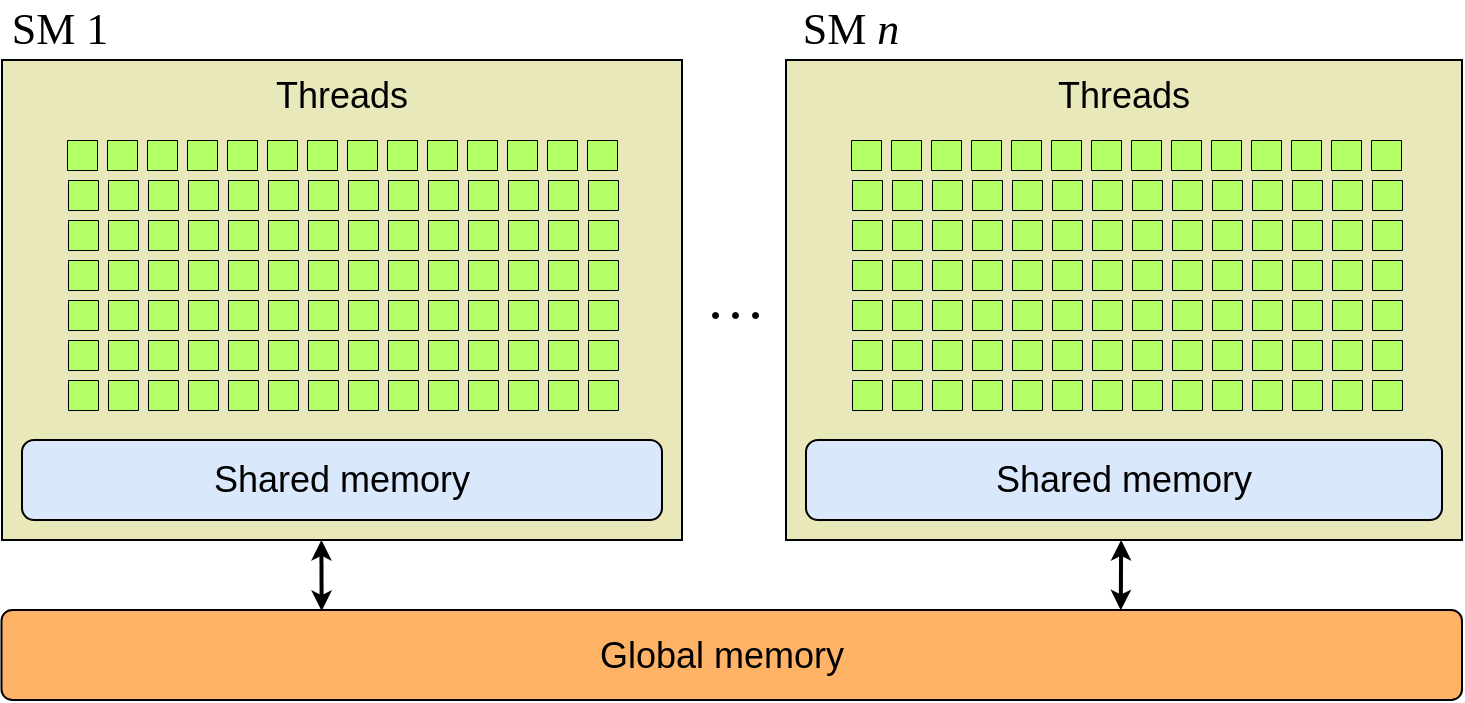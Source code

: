 <mxfile version="24.2.5" type="device">
  <diagram name="Page-1" id="KmcAQne4rlM7hEc-zvhN">
    <mxGraphModel dx="928" dy="652" grid="1" gridSize="10" guides="1" tooltips="1" connect="1" arrows="1" fold="1" page="1" pageScale="1" pageWidth="850" pageHeight="1100" math="1" shadow="0">
      <root>
        <mxCell id="0" />
        <mxCell id="1" parent="0" />
        <mxCell id="TOQNIpB52cpntj8m0OE4-463" value="" style="group;strokeWidth=0.5;" parent="1" vertex="1" connectable="0">
          <mxGeometry x="395" y="326" width="23" height="3" as="geometry" />
        </mxCell>
        <mxCell id="TOQNIpB52cpntj8m0OE4-460" value="" style="ellipse;whiteSpace=wrap;html=1;aspect=fixed;fillColor=#000000;strokeWidth=0.5;" parent="TOQNIpB52cpntj8m0OE4-463" vertex="1">
          <mxGeometry width="3" height="3" as="geometry" />
        </mxCell>
        <mxCell id="TOQNIpB52cpntj8m0OE4-461" value="" style="ellipse;whiteSpace=wrap;html=1;aspect=fixed;fillColor=#000000;strokeWidth=0.5;" parent="TOQNIpB52cpntj8m0OE4-463" vertex="1">
          <mxGeometry x="10" width="3" height="3" as="geometry" />
        </mxCell>
        <mxCell id="TOQNIpB52cpntj8m0OE4-462" value="" style="ellipse;whiteSpace=wrap;html=1;aspect=fixed;fillColor=#000000;strokeWidth=0.5;" parent="TOQNIpB52cpntj8m0OE4-463" vertex="1">
          <mxGeometry x="20" width="3" height="3" as="geometry" />
        </mxCell>
        <mxCell id="TOQNIpB52cpntj8m0OE4-470" value="" style="endArrow=classic;startArrow=classic;html=1;rounded=0;exitX=0.5;exitY=1;exitDx=0;exitDy=0;strokeWidth=2;endSize=4;startSize=4;jumpSize=5;entryX=0.235;entryY=0.01;entryDx=0;entryDy=0;entryPerimeter=0;" parent="1" edge="1">
          <mxGeometry width="50" height="50" relative="1" as="geometry">
            <mxPoint x="199.7" y="440" as="sourcePoint" />
            <mxPoint x="199.809" y="475.45" as="targetPoint" />
          </mxGeometry>
        </mxCell>
        <mxCell id="TOQNIpB52cpntj8m0OE4-471" value="" style="endArrow=classic;startArrow=classic;html=1;rounded=0;strokeWidth=2;endSize=4;startSize=4;jumpSize=5;entryX=0.756;entryY=0.003;entryDx=0;entryDy=0;entryPerimeter=0;" parent="1" edge="1">
          <mxGeometry width="50" height="50" relative="1" as="geometry">
            <mxPoint x="599.57" y="440" as="sourcePoint" />
            <mxPoint x="599.389" y="475.135" as="targetPoint" />
          </mxGeometry>
        </mxCell>
        <mxCell id="TOQNIpB52cpntj8m0OE4-482" value="" style="group" parent="1" vertex="1" connectable="0">
          <mxGeometry x="39.75" y="475" width="730.25" height="45" as="geometry" />
        </mxCell>
        <mxCell id="TOQNIpB52cpntj8m0OE4-468" value="" style="rounded=1;whiteSpace=wrap;html=1;arcSize=12;imageAspect=0;fillColor=#FFB366;" parent="TOQNIpB52cpntj8m0OE4-482" vertex="1">
          <mxGeometry width="730.25" height="45" as="geometry" />
        </mxCell>
        <mxCell id="TOQNIpB52cpntj8m0OE4-469" value="&lt;font style=&quot;font-size: 18px;&quot;&gt;Global memory&lt;/font&gt;" style="text;html=1;strokeColor=none;fillColor=none;align=center;verticalAlign=middle;whiteSpace=wrap;rounded=0;movable=1;resizable=1;rotatable=1;deletable=1;editable=1;locked=0;connectable=1;" parent="TOQNIpB52cpntj8m0OE4-482" vertex="1">
          <mxGeometry x="195.25" y="7.5" width="329.5" height="30" as="geometry" />
        </mxCell>
        <mxCell id="TOQNIpB52cpntj8m0OE4-304" value="" style="rounded=0;whiteSpace=wrap;html=1;arcSize=4;imageAspect=0;fillColor=#E8E8BA;" parent="1" vertex="1">
          <mxGeometry x="40" y="200" width="340" height="240" as="geometry" />
        </mxCell>
        <mxCell id="TOQNIpB52cpntj8m0OE4-2" value="&lt;font style=&quot;font-size: 18px;&quot;&gt;Threads&lt;/font&gt;" style="text;html=1;strokeColor=none;fillColor=none;align=center;verticalAlign=middle;whiteSpace=wrap;rounded=0;" parent="1" vertex="1">
          <mxGeometry x="65" y="203" width="290" height="30" as="geometry" />
        </mxCell>
        <mxCell id="TOQNIpB52cpntj8m0OE4-301" value="" style="rounded=1;whiteSpace=wrap;html=1;fillColor=#dae8fc;strokeColor=#000000;" parent="1" vertex="1">
          <mxGeometry x="50" y="390" width="320" height="40" as="geometry" />
        </mxCell>
        <mxCell id="TOQNIpB52cpntj8m0OE4-305" value="&lt;font style=&quot;font-size: 18px;&quot;&gt;Shared memory&lt;/font&gt;" style="text;html=1;strokeColor=none;fillColor=none;align=center;verticalAlign=middle;whiteSpace=wrap;rounded=0;" parent="1" vertex="1">
          <mxGeometry x="82" y="395" width="256" height="30" as="geometry" />
        </mxCell>
        <mxCell id="TOQNIpB52cpntj8m0OE4-466" value="&lt;font style=&quot;font-size: 22px;&quot;&gt;SM 1&lt;/font&gt;" style="text;html=1;strokeColor=none;fillColor=none;align=center;verticalAlign=middle;whiteSpace=wrap;rounded=0;fontFamily=Times New Roman;" parent="1" vertex="1">
          <mxGeometry x="39" y="170" width="60" height="30" as="geometry" />
        </mxCell>
        <mxCell id="TOQNIpB52cpntj8m0OE4-3" value="" style="verticalLabelPosition=bottom;verticalAlign=top;html=1;shape=mxgraph.basic.rect;fillColor2=none;strokeWidth=0.5;size=20;indent=5;fillColor=#B3FF66;strokeColor=#000000;container=0;" parent="1" vertex="1">
          <mxGeometry x="72.5" y="240" width="15" height="15" as="geometry" />
        </mxCell>
        <mxCell id="TOQNIpB52cpntj8m0OE4-4" value="" style="verticalLabelPosition=bottom;verticalAlign=top;html=1;shape=mxgraph.basic.rect;fillColor2=none;strokeWidth=0.5;size=20;indent=5;fillColor=#B3FF66;strokeColor=#000000;container=0;" parent="1" vertex="1">
          <mxGeometry x="92.5" y="240" width="15" height="15" as="geometry" />
        </mxCell>
        <mxCell id="TOQNIpB52cpntj8m0OE4-5" value="" style="verticalLabelPosition=bottom;verticalAlign=top;html=1;shape=mxgraph.basic.rect;fillColor2=none;strokeWidth=0.5;size=20;indent=5;fillColor=#B3FF66;strokeColor=#000000;container=0;" parent="1" vertex="1">
          <mxGeometry x="112.5" y="240" width="15" height="15" as="geometry" />
        </mxCell>
        <mxCell id="TOQNIpB52cpntj8m0OE4-6" value="" style="verticalLabelPosition=bottom;verticalAlign=top;html=1;shape=mxgraph.basic.rect;fillColor2=none;strokeWidth=0.5;size=20;indent=5;fillColor=#B3FF66;strokeColor=#000000;container=0;" parent="1" vertex="1">
          <mxGeometry x="132.5" y="240" width="15" height="15" as="geometry" />
        </mxCell>
        <mxCell id="TOQNIpB52cpntj8m0OE4-7" value="" style="verticalLabelPosition=bottom;verticalAlign=top;html=1;shape=mxgraph.basic.rect;fillColor2=none;strokeWidth=0.5;size=20;indent=5;fillColor=#B3FF66;strokeColor=#000000;container=0;" parent="1" vertex="1">
          <mxGeometry x="152.5" y="240" width="15" height="15" as="geometry" />
        </mxCell>
        <mxCell id="TOQNIpB52cpntj8m0OE4-8" value="" style="verticalLabelPosition=bottom;verticalAlign=top;html=1;shape=mxgraph.basic.rect;fillColor2=none;strokeWidth=0.5;size=20;indent=5;fillColor=#B3FF66;strokeColor=#000000;container=0;" parent="1" vertex="1">
          <mxGeometry x="172.5" y="240" width="15" height="15" as="geometry" />
        </mxCell>
        <mxCell id="TOQNIpB52cpntj8m0OE4-9" value="" style="verticalLabelPosition=bottom;verticalAlign=top;html=1;shape=mxgraph.basic.rect;fillColor2=none;strokeWidth=0.5;size=20;indent=5;fillColor=#B3FF66;strokeColor=#000000;container=0;" parent="1" vertex="1">
          <mxGeometry x="192.5" y="240" width="15" height="15" as="geometry" />
        </mxCell>
        <mxCell id="TOQNIpB52cpntj8m0OE4-10" value="" style="verticalLabelPosition=bottom;verticalAlign=top;html=1;shape=mxgraph.basic.rect;fillColor2=none;strokeWidth=0.5;size=20;indent=5;fillColor=#B3FF66;strokeColor=#000000;container=0;" parent="1" vertex="1">
          <mxGeometry x="212.5" y="240" width="15" height="15" as="geometry" />
        </mxCell>
        <mxCell id="TOQNIpB52cpntj8m0OE4-11" value="" style="verticalLabelPosition=bottom;verticalAlign=top;html=1;shape=mxgraph.basic.rect;fillColor2=none;strokeWidth=0.5;size=20;indent=5;fillColor=#B3FF66;strokeColor=#000000;container=0;" parent="1" vertex="1">
          <mxGeometry x="232.5" y="240" width="15" height="15" as="geometry" />
        </mxCell>
        <mxCell id="TOQNIpB52cpntj8m0OE4-12" value="" style="verticalLabelPosition=bottom;verticalAlign=top;html=1;shape=mxgraph.basic.rect;fillColor2=none;strokeWidth=0.5;size=20;indent=5;fillColor=#B3FF66;strokeColor=#000000;container=0;" parent="1" vertex="1">
          <mxGeometry x="252.5" y="240" width="15" height="15" as="geometry" />
        </mxCell>
        <mxCell id="TOQNIpB52cpntj8m0OE4-81" value="" style="verticalLabelPosition=bottom;verticalAlign=top;html=1;shape=mxgraph.basic.rect;fillColor2=none;strokeWidth=0.5;size=20;indent=5;fillColor=#B3FF66;strokeColor=#000000;container=0;" parent="1" vertex="1">
          <mxGeometry x="272.5" y="240" width="15" height="15" as="geometry" />
        </mxCell>
        <mxCell id="TOQNIpB52cpntj8m0OE4-82" value="" style="verticalLabelPosition=bottom;verticalAlign=top;html=1;shape=mxgraph.basic.rect;fillColor2=none;strokeWidth=0.5;size=20;indent=5;fillColor=#B3FF66;strokeColor=#000000;container=0;" parent="1" vertex="1">
          <mxGeometry x="292.5" y="240" width="15" height="15" as="geometry" />
        </mxCell>
        <mxCell id="TOQNIpB52cpntj8m0OE4-83" value="" style="verticalLabelPosition=bottom;verticalAlign=top;html=1;shape=mxgraph.basic.rect;fillColor2=none;strokeWidth=0.5;size=20;indent=5;fillColor=#B3FF66;strokeColor=#000000;container=0;" parent="1" vertex="1">
          <mxGeometry x="312.5" y="240" width="15" height="15" as="geometry" />
        </mxCell>
        <mxCell id="TOQNIpB52cpntj8m0OE4-84" value="" style="verticalLabelPosition=bottom;verticalAlign=top;html=1;shape=mxgraph.basic.rect;fillColor2=none;strokeWidth=0.5;size=20;indent=5;fillColor=#B3FF66;strokeColor=#000000;container=0;" parent="1" vertex="1">
          <mxGeometry x="332.5" y="240" width="15" height="15" as="geometry" />
        </mxCell>
        <mxCell id="TOQNIpB52cpntj8m0OE4-155" value="" style="verticalLabelPosition=bottom;verticalAlign=top;html=1;shape=mxgraph.basic.rect;fillColor2=none;strokeWidth=0.5;size=20;indent=5;fillColor=#B3FF66;strokeColor=#000000;container=0;" parent="1" vertex="1">
          <mxGeometry x="73" y="260" width="15" height="15" as="geometry" />
        </mxCell>
        <mxCell id="TOQNIpB52cpntj8m0OE4-156" value="" style="verticalLabelPosition=bottom;verticalAlign=top;html=1;shape=mxgraph.basic.rect;fillColor2=none;strokeWidth=0.5;size=20;indent=5;fillColor=#B3FF66;strokeColor=#000000;container=0;" parent="1" vertex="1">
          <mxGeometry x="93" y="260" width="15" height="15" as="geometry" />
        </mxCell>
        <mxCell id="TOQNIpB52cpntj8m0OE4-157" value="" style="verticalLabelPosition=bottom;verticalAlign=top;html=1;shape=mxgraph.basic.rect;fillColor2=none;strokeWidth=0.5;size=20;indent=5;fillColor=#B3FF66;strokeColor=#000000;container=0;" parent="1" vertex="1">
          <mxGeometry x="113" y="260" width="15" height="15" as="geometry" />
        </mxCell>
        <mxCell id="TOQNIpB52cpntj8m0OE4-158" value="" style="verticalLabelPosition=bottom;verticalAlign=top;html=1;shape=mxgraph.basic.rect;fillColor2=none;strokeWidth=0.5;size=20;indent=5;fillColor=#B3FF66;strokeColor=#000000;container=0;" parent="1" vertex="1">
          <mxGeometry x="133" y="260" width="15" height="15" as="geometry" />
        </mxCell>
        <mxCell id="TOQNIpB52cpntj8m0OE4-159" value="" style="verticalLabelPosition=bottom;verticalAlign=top;html=1;shape=mxgraph.basic.rect;fillColor2=none;strokeWidth=0.5;size=20;indent=5;fillColor=#B3FF66;strokeColor=#000000;container=0;" parent="1" vertex="1">
          <mxGeometry x="153" y="260" width="15" height="15" as="geometry" />
        </mxCell>
        <mxCell id="TOQNIpB52cpntj8m0OE4-160" value="" style="verticalLabelPosition=bottom;verticalAlign=top;html=1;shape=mxgraph.basic.rect;fillColor2=none;strokeWidth=0.5;size=20;indent=5;fillColor=#B3FF66;strokeColor=#000000;container=0;" parent="1" vertex="1">
          <mxGeometry x="173" y="260" width="15" height="15" as="geometry" />
        </mxCell>
        <mxCell id="TOQNIpB52cpntj8m0OE4-161" value="" style="verticalLabelPosition=bottom;verticalAlign=top;html=1;shape=mxgraph.basic.rect;fillColor2=none;strokeWidth=0.5;size=20;indent=5;fillColor=#B3FF66;strokeColor=#000000;container=0;" parent="1" vertex="1">
          <mxGeometry x="193" y="260" width="15" height="15" as="geometry" />
        </mxCell>
        <mxCell id="TOQNIpB52cpntj8m0OE4-162" value="" style="verticalLabelPosition=bottom;verticalAlign=top;html=1;shape=mxgraph.basic.rect;fillColor2=none;strokeWidth=0.5;size=20;indent=5;fillColor=#B3FF66;strokeColor=#000000;container=0;" parent="1" vertex="1">
          <mxGeometry x="213" y="260" width="15" height="15" as="geometry" />
        </mxCell>
        <mxCell id="TOQNIpB52cpntj8m0OE4-163" value="" style="verticalLabelPosition=bottom;verticalAlign=top;html=1;shape=mxgraph.basic.rect;fillColor2=none;strokeWidth=0.5;size=20;indent=5;fillColor=#B3FF66;strokeColor=#000000;container=0;" parent="1" vertex="1">
          <mxGeometry x="233" y="260" width="15" height="15" as="geometry" />
        </mxCell>
        <mxCell id="TOQNIpB52cpntj8m0OE4-164" value="" style="verticalLabelPosition=bottom;verticalAlign=top;html=1;shape=mxgraph.basic.rect;fillColor2=none;strokeWidth=0.5;size=20;indent=5;fillColor=#B3FF66;strokeColor=#000000;container=0;" parent="1" vertex="1">
          <mxGeometry x="253" y="260" width="15" height="15" as="geometry" />
        </mxCell>
        <mxCell id="TOQNIpB52cpntj8m0OE4-165" value="" style="verticalLabelPosition=bottom;verticalAlign=top;html=1;shape=mxgraph.basic.rect;fillColor2=none;strokeWidth=0.5;size=20;indent=5;fillColor=#B3FF66;strokeColor=#000000;container=0;" parent="1" vertex="1">
          <mxGeometry x="273" y="260" width="15" height="15" as="geometry" />
        </mxCell>
        <mxCell id="TOQNIpB52cpntj8m0OE4-166" value="" style="verticalLabelPosition=bottom;verticalAlign=top;html=1;shape=mxgraph.basic.rect;fillColor2=none;strokeWidth=0.5;size=20;indent=5;fillColor=#B3FF66;strokeColor=#000000;container=0;" parent="1" vertex="1">
          <mxGeometry x="293" y="260" width="15" height="15" as="geometry" />
        </mxCell>
        <mxCell id="TOQNIpB52cpntj8m0OE4-167" value="" style="verticalLabelPosition=bottom;verticalAlign=top;html=1;shape=mxgraph.basic.rect;fillColor2=none;strokeWidth=0.5;size=20;indent=5;fillColor=#B3FF66;strokeColor=#000000;container=0;" parent="1" vertex="1">
          <mxGeometry x="313" y="260" width="15" height="15" as="geometry" />
        </mxCell>
        <mxCell id="TOQNIpB52cpntj8m0OE4-168" value="" style="verticalLabelPosition=bottom;verticalAlign=top;html=1;shape=mxgraph.basic.rect;fillColor2=none;strokeWidth=0.5;size=20;indent=5;fillColor=#B3FF66;strokeColor=#000000;container=0;" parent="1" vertex="1">
          <mxGeometry x="333" y="260" width="15" height="15" as="geometry" />
        </mxCell>
        <mxCell id="TOQNIpB52cpntj8m0OE4-176" value="" style="verticalLabelPosition=bottom;verticalAlign=top;html=1;shape=mxgraph.basic.rect;fillColor2=none;strokeWidth=0.5;size=20;indent=5;fillColor=#B3FF66;strokeColor=#000000;container=0;" parent="1" vertex="1">
          <mxGeometry x="73" y="280" width="15" height="15" as="geometry" />
        </mxCell>
        <mxCell id="TOQNIpB52cpntj8m0OE4-177" value="" style="verticalLabelPosition=bottom;verticalAlign=top;html=1;shape=mxgraph.basic.rect;fillColor2=none;strokeWidth=0.5;size=20;indent=5;fillColor=#B3FF66;strokeColor=#000000;container=0;" parent="1" vertex="1">
          <mxGeometry x="93" y="280" width="15" height="15" as="geometry" />
        </mxCell>
        <mxCell id="TOQNIpB52cpntj8m0OE4-178" value="" style="verticalLabelPosition=bottom;verticalAlign=top;html=1;shape=mxgraph.basic.rect;fillColor2=none;strokeWidth=0.5;size=20;indent=5;fillColor=#B3FF66;strokeColor=#000000;container=0;" parent="1" vertex="1">
          <mxGeometry x="113" y="280" width="15" height="15" as="geometry" />
        </mxCell>
        <mxCell id="TOQNIpB52cpntj8m0OE4-179" value="" style="verticalLabelPosition=bottom;verticalAlign=top;html=1;shape=mxgraph.basic.rect;fillColor2=none;strokeWidth=0.5;size=20;indent=5;fillColor=#B3FF66;strokeColor=#000000;container=0;" parent="1" vertex="1">
          <mxGeometry x="133" y="280" width="15" height="15" as="geometry" />
        </mxCell>
        <mxCell id="TOQNIpB52cpntj8m0OE4-180" value="" style="verticalLabelPosition=bottom;verticalAlign=top;html=1;shape=mxgraph.basic.rect;fillColor2=none;strokeWidth=0.5;size=20;indent=5;fillColor=#B3FF66;strokeColor=#000000;container=0;" parent="1" vertex="1">
          <mxGeometry x="153" y="280" width="15" height="15" as="geometry" />
        </mxCell>
        <mxCell id="TOQNIpB52cpntj8m0OE4-181" value="" style="verticalLabelPosition=bottom;verticalAlign=top;html=1;shape=mxgraph.basic.rect;fillColor2=none;strokeWidth=0.5;size=20;indent=5;fillColor=#B3FF66;strokeColor=#000000;container=0;" parent="1" vertex="1">
          <mxGeometry x="173" y="280" width="15" height="15" as="geometry" />
        </mxCell>
        <mxCell id="TOQNIpB52cpntj8m0OE4-182" value="" style="verticalLabelPosition=bottom;verticalAlign=top;html=1;shape=mxgraph.basic.rect;fillColor2=none;strokeWidth=0.5;size=20;indent=5;fillColor=#B3FF66;strokeColor=#000000;container=0;" parent="1" vertex="1">
          <mxGeometry x="193" y="280" width="15" height="15" as="geometry" />
        </mxCell>
        <mxCell id="TOQNIpB52cpntj8m0OE4-183" value="" style="verticalLabelPosition=bottom;verticalAlign=top;html=1;shape=mxgraph.basic.rect;fillColor2=none;strokeWidth=0.5;size=20;indent=5;fillColor=#B3FF66;strokeColor=#000000;container=0;" parent="1" vertex="1">
          <mxGeometry x="213" y="280" width="15" height="15" as="geometry" />
        </mxCell>
        <mxCell id="TOQNIpB52cpntj8m0OE4-184" value="" style="verticalLabelPosition=bottom;verticalAlign=top;html=1;shape=mxgraph.basic.rect;fillColor2=none;strokeWidth=0.5;size=20;indent=5;fillColor=#B3FF66;strokeColor=#000000;container=0;" parent="1" vertex="1">
          <mxGeometry x="233" y="280" width="15" height="15" as="geometry" />
        </mxCell>
        <mxCell id="TOQNIpB52cpntj8m0OE4-185" value="" style="verticalLabelPosition=bottom;verticalAlign=top;html=1;shape=mxgraph.basic.rect;fillColor2=none;strokeWidth=0.5;size=20;indent=5;fillColor=#B3FF66;strokeColor=#000000;container=0;" parent="1" vertex="1">
          <mxGeometry x="253" y="280" width="15" height="15" as="geometry" />
        </mxCell>
        <mxCell id="TOQNIpB52cpntj8m0OE4-186" value="" style="verticalLabelPosition=bottom;verticalAlign=top;html=1;shape=mxgraph.basic.rect;fillColor2=none;strokeWidth=0.5;size=20;indent=5;fillColor=#B3FF66;strokeColor=#000000;container=0;" parent="1" vertex="1">
          <mxGeometry x="273" y="280" width="15" height="15" as="geometry" />
        </mxCell>
        <mxCell id="TOQNIpB52cpntj8m0OE4-187" value="" style="verticalLabelPosition=bottom;verticalAlign=top;html=1;shape=mxgraph.basic.rect;fillColor2=none;strokeWidth=0.5;size=20;indent=5;fillColor=#B3FF66;strokeColor=#000000;container=0;" parent="1" vertex="1">
          <mxGeometry x="293" y="280" width="15" height="15" as="geometry" />
        </mxCell>
        <mxCell id="TOQNIpB52cpntj8m0OE4-188" value="" style="verticalLabelPosition=bottom;verticalAlign=top;html=1;shape=mxgraph.basic.rect;fillColor2=none;strokeWidth=0.5;size=20;indent=5;fillColor=#B3FF66;strokeColor=#000000;container=0;" parent="1" vertex="1">
          <mxGeometry x="313" y="280" width="15" height="15" as="geometry" />
        </mxCell>
        <mxCell id="TOQNIpB52cpntj8m0OE4-189" value="" style="verticalLabelPosition=bottom;verticalAlign=top;html=1;shape=mxgraph.basic.rect;fillColor2=none;strokeWidth=0.5;size=20;indent=5;fillColor=#B3FF66;strokeColor=#000000;container=0;" parent="1" vertex="1">
          <mxGeometry x="333" y="280" width="15" height="15" as="geometry" />
        </mxCell>
        <mxCell id="TOQNIpB52cpntj8m0OE4-197" value="" style="verticalLabelPosition=bottom;verticalAlign=top;html=1;shape=mxgraph.basic.rect;fillColor2=none;strokeWidth=0.5;size=20;indent=5;fillColor=#B3FF66;strokeColor=#000000;container=0;" parent="1" vertex="1">
          <mxGeometry x="73" y="300" width="15" height="15" as="geometry" />
        </mxCell>
        <mxCell id="TOQNIpB52cpntj8m0OE4-198" value="" style="verticalLabelPosition=bottom;verticalAlign=top;html=1;shape=mxgraph.basic.rect;fillColor2=none;strokeWidth=0.5;size=20;indent=5;fillColor=#B3FF66;strokeColor=#000000;container=0;" parent="1" vertex="1">
          <mxGeometry x="93" y="300" width="15" height="15" as="geometry" />
        </mxCell>
        <mxCell id="TOQNIpB52cpntj8m0OE4-199" value="" style="verticalLabelPosition=bottom;verticalAlign=top;html=1;shape=mxgraph.basic.rect;fillColor2=none;strokeWidth=0.5;size=20;indent=5;fillColor=#B3FF66;strokeColor=#000000;container=0;" parent="1" vertex="1">
          <mxGeometry x="113" y="300" width="15" height="15" as="geometry" />
        </mxCell>
        <mxCell id="TOQNIpB52cpntj8m0OE4-200" value="" style="verticalLabelPosition=bottom;verticalAlign=top;html=1;shape=mxgraph.basic.rect;fillColor2=none;strokeWidth=0.5;size=20;indent=5;fillColor=#B3FF66;strokeColor=#000000;container=0;" parent="1" vertex="1">
          <mxGeometry x="133" y="300" width="15" height="15" as="geometry" />
        </mxCell>
        <mxCell id="TOQNIpB52cpntj8m0OE4-201" value="" style="verticalLabelPosition=bottom;verticalAlign=top;html=1;shape=mxgraph.basic.rect;fillColor2=none;strokeWidth=0.5;size=20;indent=5;fillColor=#B3FF66;strokeColor=#000000;container=0;" parent="1" vertex="1">
          <mxGeometry x="153" y="300" width="15" height="15" as="geometry" />
        </mxCell>
        <mxCell id="TOQNIpB52cpntj8m0OE4-202" value="" style="verticalLabelPosition=bottom;verticalAlign=top;html=1;shape=mxgraph.basic.rect;fillColor2=none;strokeWidth=0.5;size=20;indent=5;fillColor=#B3FF66;strokeColor=#000000;container=0;" parent="1" vertex="1">
          <mxGeometry x="173" y="300" width="15" height="15" as="geometry" />
        </mxCell>
        <mxCell id="TOQNIpB52cpntj8m0OE4-203" value="" style="verticalLabelPosition=bottom;verticalAlign=top;html=1;shape=mxgraph.basic.rect;fillColor2=none;strokeWidth=0.5;size=20;indent=5;fillColor=#B3FF66;strokeColor=#000000;container=0;" parent="1" vertex="1">
          <mxGeometry x="193" y="300" width="15" height="15" as="geometry" />
        </mxCell>
        <mxCell id="TOQNIpB52cpntj8m0OE4-204" value="" style="verticalLabelPosition=bottom;verticalAlign=top;html=1;shape=mxgraph.basic.rect;fillColor2=none;strokeWidth=0.5;size=20;indent=5;fillColor=#B3FF66;strokeColor=#000000;container=0;" parent="1" vertex="1">
          <mxGeometry x="213" y="300" width="15" height="15" as="geometry" />
        </mxCell>
        <mxCell id="TOQNIpB52cpntj8m0OE4-205" value="" style="verticalLabelPosition=bottom;verticalAlign=top;html=1;shape=mxgraph.basic.rect;fillColor2=none;strokeWidth=0.5;size=20;indent=5;fillColor=#B3FF66;strokeColor=#000000;container=0;" parent="1" vertex="1">
          <mxGeometry x="233" y="300" width="15" height="15" as="geometry" />
        </mxCell>
        <mxCell id="TOQNIpB52cpntj8m0OE4-206" value="" style="verticalLabelPosition=bottom;verticalAlign=top;html=1;shape=mxgraph.basic.rect;fillColor2=none;strokeWidth=0.5;size=20;indent=5;fillColor=#B3FF66;strokeColor=#000000;container=0;" parent="1" vertex="1">
          <mxGeometry x="253" y="300" width="15" height="15" as="geometry" />
        </mxCell>
        <mxCell id="TOQNIpB52cpntj8m0OE4-207" value="" style="verticalLabelPosition=bottom;verticalAlign=top;html=1;shape=mxgraph.basic.rect;fillColor2=none;strokeWidth=0.5;size=20;indent=5;fillColor=#B3FF66;strokeColor=#000000;container=0;" parent="1" vertex="1">
          <mxGeometry x="273" y="300" width="15" height="15" as="geometry" />
        </mxCell>
        <mxCell id="TOQNIpB52cpntj8m0OE4-208" value="" style="verticalLabelPosition=bottom;verticalAlign=top;html=1;shape=mxgraph.basic.rect;fillColor2=none;strokeWidth=0.5;size=20;indent=5;fillColor=#B3FF66;strokeColor=#000000;container=0;" parent="1" vertex="1">
          <mxGeometry x="293" y="300" width="15" height="15" as="geometry" />
        </mxCell>
        <mxCell id="TOQNIpB52cpntj8m0OE4-209" value="" style="verticalLabelPosition=bottom;verticalAlign=top;html=1;shape=mxgraph.basic.rect;fillColor2=none;strokeWidth=0.5;size=20;indent=5;fillColor=#B3FF66;strokeColor=#000000;container=0;" parent="1" vertex="1">
          <mxGeometry x="313" y="300" width="15" height="15" as="geometry" />
        </mxCell>
        <mxCell id="TOQNIpB52cpntj8m0OE4-210" value="" style="verticalLabelPosition=bottom;verticalAlign=top;html=1;shape=mxgraph.basic.rect;fillColor2=none;strokeWidth=0.5;size=20;indent=5;fillColor=#B3FF66;strokeColor=#000000;container=0;" parent="1" vertex="1">
          <mxGeometry x="333" y="300" width="15" height="15" as="geometry" />
        </mxCell>
        <mxCell id="TOQNIpB52cpntj8m0OE4-218" value="" style="verticalLabelPosition=bottom;verticalAlign=top;html=1;shape=mxgraph.basic.rect;fillColor2=none;strokeWidth=0.5;size=20;indent=5;fillColor=#B3FF66;strokeColor=#000000;container=0;" parent="1" vertex="1">
          <mxGeometry x="73" y="320" width="15" height="15" as="geometry" />
        </mxCell>
        <mxCell id="TOQNIpB52cpntj8m0OE4-219" value="" style="verticalLabelPosition=bottom;verticalAlign=top;html=1;shape=mxgraph.basic.rect;fillColor2=none;strokeWidth=0.5;size=20;indent=5;fillColor=#B3FF66;strokeColor=#000000;container=0;" parent="1" vertex="1">
          <mxGeometry x="93" y="320" width="15" height="15" as="geometry" />
        </mxCell>
        <mxCell id="TOQNIpB52cpntj8m0OE4-220" value="" style="verticalLabelPosition=bottom;verticalAlign=top;html=1;shape=mxgraph.basic.rect;fillColor2=none;strokeWidth=0.5;size=20;indent=5;fillColor=#B3FF66;strokeColor=#000000;container=0;" parent="1" vertex="1">
          <mxGeometry x="113" y="320" width="15" height="15" as="geometry" />
        </mxCell>
        <mxCell id="TOQNIpB52cpntj8m0OE4-221" value="" style="verticalLabelPosition=bottom;verticalAlign=top;html=1;shape=mxgraph.basic.rect;fillColor2=none;strokeWidth=0.5;size=20;indent=5;fillColor=#B3FF66;strokeColor=#000000;container=0;" parent="1" vertex="1">
          <mxGeometry x="133" y="320" width="15" height="15" as="geometry" />
        </mxCell>
        <mxCell id="TOQNIpB52cpntj8m0OE4-222" value="" style="verticalLabelPosition=bottom;verticalAlign=top;html=1;shape=mxgraph.basic.rect;fillColor2=none;strokeWidth=0.5;size=20;indent=5;fillColor=#B3FF66;strokeColor=#000000;container=0;" parent="1" vertex="1">
          <mxGeometry x="153" y="320" width="15" height="15" as="geometry" />
        </mxCell>
        <mxCell id="TOQNIpB52cpntj8m0OE4-223" value="" style="verticalLabelPosition=bottom;verticalAlign=top;html=1;shape=mxgraph.basic.rect;fillColor2=none;strokeWidth=0.5;size=20;indent=5;fillColor=#B3FF66;strokeColor=#000000;container=0;" parent="1" vertex="1">
          <mxGeometry x="173" y="320" width="15" height="15" as="geometry" />
        </mxCell>
        <mxCell id="TOQNIpB52cpntj8m0OE4-224" value="" style="verticalLabelPosition=bottom;verticalAlign=top;html=1;shape=mxgraph.basic.rect;fillColor2=none;strokeWidth=0.5;size=20;indent=5;fillColor=#B3FF66;strokeColor=#000000;container=0;" parent="1" vertex="1">
          <mxGeometry x="193" y="320" width="15" height="15" as="geometry" />
        </mxCell>
        <mxCell id="TOQNIpB52cpntj8m0OE4-225" value="" style="verticalLabelPosition=bottom;verticalAlign=top;html=1;shape=mxgraph.basic.rect;fillColor2=none;strokeWidth=0.5;size=20;indent=5;fillColor=#B3FF66;strokeColor=#000000;container=0;" parent="1" vertex="1">
          <mxGeometry x="213" y="320" width="15" height="15" as="geometry" />
        </mxCell>
        <mxCell id="TOQNIpB52cpntj8m0OE4-226" value="" style="verticalLabelPosition=bottom;verticalAlign=top;html=1;shape=mxgraph.basic.rect;fillColor2=none;strokeWidth=0.5;size=20;indent=5;fillColor=#B3FF66;strokeColor=#000000;container=0;" parent="1" vertex="1">
          <mxGeometry x="233" y="320" width="15" height="15" as="geometry" />
        </mxCell>
        <mxCell id="TOQNIpB52cpntj8m0OE4-227" value="" style="verticalLabelPosition=bottom;verticalAlign=top;html=1;shape=mxgraph.basic.rect;fillColor2=none;strokeWidth=0.5;size=20;indent=5;fillColor=#B3FF66;strokeColor=#000000;container=0;" parent="1" vertex="1">
          <mxGeometry x="253" y="320" width="15" height="15" as="geometry" />
        </mxCell>
        <mxCell id="TOQNIpB52cpntj8m0OE4-228" value="" style="verticalLabelPosition=bottom;verticalAlign=top;html=1;shape=mxgraph.basic.rect;fillColor2=none;strokeWidth=0.5;size=20;indent=5;fillColor=#B3FF66;strokeColor=#000000;container=0;" parent="1" vertex="1">
          <mxGeometry x="273" y="320" width="15" height="15" as="geometry" />
        </mxCell>
        <mxCell id="TOQNIpB52cpntj8m0OE4-229" value="" style="verticalLabelPosition=bottom;verticalAlign=top;html=1;shape=mxgraph.basic.rect;fillColor2=none;strokeWidth=0.5;size=20;indent=5;fillColor=#B3FF66;strokeColor=#000000;container=0;" parent="1" vertex="1">
          <mxGeometry x="293" y="320" width="15" height="15" as="geometry" />
        </mxCell>
        <mxCell id="TOQNIpB52cpntj8m0OE4-230" value="" style="verticalLabelPosition=bottom;verticalAlign=top;html=1;shape=mxgraph.basic.rect;fillColor2=none;strokeWidth=0.5;size=20;indent=5;fillColor=#B3FF66;strokeColor=#000000;container=0;" parent="1" vertex="1">
          <mxGeometry x="313" y="320" width="15" height="15" as="geometry" />
        </mxCell>
        <mxCell id="TOQNIpB52cpntj8m0OE4-231" value="" style="verticalLabelPosition=bottom;verticalAlign=top;html=1;shape=mxgraph.basic.rect;fillColor2=none;strokeWidth=0.5;size=20;indent=5;fillColor=#B3FF66;strokeColor=#000000;container=0;" parent="1" vertex="1">
          <mxGeometry x="333" y="320" width="15" height="15" as="geometry" />
        </mxCell>
        <mxCell id="TOQNIpB52cpntj8m0OE4-239" value="" style="verticalLabelPosition=bottom;verticalAlign=top;html=1;shape=mxgraph.basic.rect;fillColor2=none;strokeWidth=0.5;size=20;indent=5;fillColor=#B3FF66;strokeColor=#000000;container=0;" parent="1" vertex="1">
          <mxGeometry x="73" y="340" width="15" height="15" as="geometry" />
        </mxCell>
        <mxCell id="TOQNIpB52cpntj8m0OE4-240" value="" style="verticalLabelPosition=bottom;verticalAlign=top;html=1;shape=mxgraph.basic.rect;fillColor2=none;strokeWidth=0.5;size=20;indent=5;fillColor=#B3FF66;strokeColor=#000000;container=0;" parent="1" vertex="1">
          <mxGeometry x="93" y="340" width="15" height="15" as="geometry" />
        </mxCell>
        <mxCell id="TOQNIpB52cpntj8m0OE4-241" value="" style="verticalLabelPosition=bottom;verticalAlign=top;html=1;shape=mxgraph.basic.rect;fillColor2=none;strokeWidth=0.5;size=20;indent=5;fillColor=#B3FF66;strokeColor=#000000;container=0;" parent="1" vertex="1">
          <mxGeometry x="113" y="340" width="15" height="15" as="geometry" />
        </mxCell>
        <mxCell id="TOQNIpB52cpntj8m0OE4-242" value="" style="verticalLabelPosition=bottom;verticalAlign=top;html=1;shape=mxgraph.basic.rect;fillColor2=none;strokeWidth=0.5;size=20;indent=5;fillColor=#B3FF66;strokeColor=#000000;container=0;" parent="1" vertex="1">
          <mxGeometry x="133" y="340" width="15" height="15" as="geometry" />
        </mxCell>
        <mxCell id="TOQNIpB52cpntj8m0OE4-243" value="" style="verticalLabelPosition=bottom;verticalAlign=top;html=1;shape=mxgraph.basic.rect;fillColor2=none;strokeWidth=0.5;size=20;indent=5;fillColor=#B3FF66;strokeColor=#000000;container=0;" parent="1" vertex="1">
          <mxGeometry x="153" y="340" width="15" height="15" as="geometry" />
        </mxCell>
        <mxCell id="TOQNIpB52cpntj8m0OE4-244" value="" style="verticalLabelPosition=bottom;verticalAlign=top;html=1;shape=mxgraph.basic.rect;fillColor2=none;strokeWidth=0.5;size=20;indent=5;fillColor=#B3FF66;strokeColor=#000000;container=0;" parent="1" vertex="1">
          <mxGeometry x="173" y="340" width="15" height="15" as="geometry" />
        </mxCell>
        <mxCell id="TOQNIpB52cpntj8m0OE4-245" value="" style="verticalLabelPosition=bottom;verticalAlign=top;html=1;shape=mxgraph.basic.rect;fillColor2=none;strokeWidth=0.5;size=20;indent=5;fillColor=#B3FF66;strokeColor=#000000;container=0;" parent="1" vertex="1">
          <mxGeometry x="193" y="340" width="15" height="15" as="geometry" />
        </mxCell>
        <mxCell id="TOQNIpB52cpntj8m0OE4-246" value="" style="verticalLabelPosition=bottom;verticalAlign=top;html=1;shape=mxgraph.basic.rect;fillColor2=none;strokeWidth=0.5;size=20;indent=5;fillColor=#B3FF66;strokeColor=#000000;container=0;" parent="1" vertex="1">
          <mxGeometry x="213" y="340" width="15" height="15" as="geometry" />
        </mxCell>
        <mxCell id="TOQNIpB52cpntj8m0OE4-247" value="" style="verticalLabelPosition=bottom;verticalAlign=top;html=1;shape=mxgraph.basic.rect;fillColor2=none;strokeWidth=0.5;size=20;indent=5;fillColor=#B3FF66;strokeColor=#000000;container=0;" parent="1" vertex="1">
          <mxGeometry x="233" y="340" width="15" height="15" as="geometry" />
        </mxCell>
        <mxCell id="TOQNIpB52cpntj8m0OE4-248" value="" style="verticalLabelPosition=bottom;verticalAlign=top;html=1;shape=mxgraph.basic.rect;fillColor2=none;strokeWidth=0.5;size=20;indent=5;fillColor=#B3FF66;strokeColor=#000000;container=0;" parent="1" vertex="1">
          <mxGeometry x="253" y="340" width="15" height="15" as="geometry" />
        </mxCell>
        <mxCell id="TOQNIpB52cpntj8m0OE4-249" value="" style="verticalLabelPosition=bottom;verticalAlign=top;html=1;shape=mxgraph.basic.rect;fillColor2=none;strokeWidth=0.5;size=20;indent=5;fillColor=#B3FF66;strokeColor=#000000;container=0;" parent="1" vertex="1">
          <mxGeometry x="273" y="340" width="15" height="15" as="geometry" />
        </mxCell>
        <mxCell id="TOQNIpB52cpntj8m0OE4-250" value="" style="verticalLabelPosition=bottom;verticalAlign=top;html=1;shape=mxgraph.basic.rect;fillColor2=none;strokeWidth=0.5;size=20;indent=5;fillColor=#B3FF66;strokeColor=#000000;container=0;" parent="1" vertex="1">
          <mxGeometry x="293" y="340" width="15" height="15" as="geometry" />
        </mxCell>
        <mxCell id="TOQNIpB52cpntj8m0OE4-251" value="" style="verticalLabelPosition=bottom;verticalAlign=top;html=1;shape=mxgraph.basic.rect;fillColor2=none;strokeWidth=0.5;size=20;indent=5;fillColor=#B3FF66;strokeColor=#000000;container=0;" parent="1" vertex="1">
          <mxGeometry x="313" y="340" width="15" height="15" as="geometry" />
        </mxCell>
        <mxCell id="TOQNIpB52cpntj8m0OE4-252" value="" style="verticalLabelPosition=bottom;verticalAlign=top;html=1;shape=mxgraph.basic.rect;fillColor2=none;strokeWidth=0.5;size=20;indent=5;fillColor=#B3FF66;strokeColor=#000000;container=0;" parent="1" vertex="1">
          <mxGeometry x="333" y="340" width="15" height="15" as="geometry" />
        </mxCell>
        <mxCell id="TOQNIpB52cpntj8m0OE4-260" value="" style="verticalLabelPosition=bottom;verticalAlign=top;html=1;shape=mxgraph.basic.rect;fillColor2=none;strokeWidth=0.5;size=20;indent=5;fillColor=#B3FF66;strokeColor=#000000;container=0;" parent="1" vertex="1">
          <mxGeometry x="73" y="360" width="15" height="15" as="geometry" />
        </mxCell>
        <mxCell id="TOQNIpB52cpntj8m0OE4-261" value="" style="verticalLabelPosition=bottom;verticalAlign=top;html=1;shape=mxgraph.basic.rect;fillColor2=none;strokeWidth=0.5;size=20;indent=5;fillColor=#B3FF66;strokeColor=#000000;container=0;" parent="1" vertex="1">
          <mxGeometry x="93" y="360" width="15" height="15" as="geometry" />
        </mxCell>
        <mxCell id="TOQNIpB52cpntj8m0OE4-262" value="" style="verticalLabelPosition=bottom;verticalAlign=top;html=1;shape=mxgraph.basic.rect;fillColor2=none;strokeWidth=0.5;size=20;indent=5;fillColor=#B3FF66;strokeColor=#000000;container=0;" parent="1" vertex="1">
          <mxGeometry x="113" y="360" width="15" height="15" as="geometry" />
        </mxCell>
        <mxCell id="TOQNIpB52cpntj8m0OE4-263" value="" style="verticalLabelPosition=bottom;verticalAlign=top;html=1;shape=mxgraph.basic.rect;fillColor2=none;strokeWidth=0.5;size=20;indent=5;fillColor=#B3FF66;strokeColor=#000000;container=0;" parent="1" vertex="1">
          <mxGeometry x="133" y="360" width="15" height="15" as="geometry" />
        </mxCell>
        <mxCell id="TOQNIpB52cpntj8m0OE4-264" value="" style="verticalLabelPosition=bottom;verticalAlign=top;html=1;shape=mxgraph.basic.rect;fillColor2=none;strokeWidth=0.5;size=20;indent=5;fillColor=#B3FF66;strokeColor=#000000;container=0;" parent="1" vertex="1">
          <mxGeometry x="153" y="360" width="15" height="15" as="geometry" />
        </mxCell>
        <mxCell id="TOQNIpB52cpntj8m0OE4-265" value="" style="verticalLabelPosition=bottom;verticalAlign=top;html=1;shape=mxgraph.basic.rect;fillColor2=none;strokeWidth=0.5;size=20;indent=5;fillColor=#B3FF66;strokeColor=#000000;container=0;" parent="1" vertex="1">
          <mxGeometry x="173" y="360" width="15" height="15" as="geometry" />
        </mxCell>
        <mxCell id="TOQNIpB52cpntj8m0OE4-266" value="" style="verticalLabelPosition=bottom;verticalAlign=top;html=1;shape=mxgraph.basic.rect;fillColor2=none;strokeWidth=0.5;size=20;indent=5;fillColor=#B3FF66;strokeColor=#000000;container=0;" parent="1" vertex="1">
          <mxGeometry x="193" y="360" width="15" height="15" as="geometry" />
        </mxCell>
        <mxCell id="TOQNIpB52cpntj8m0OE4-267" value="" style="verticalLabelPosition=bottom;verticalAlign=top;html=1;shape=mxgraph.basic.rect;fillColor2=none;strokeWidth=0.5;size=20;indent=5;fillColor=#B3FF66;strokeColor=#000000;container=0;" parent="1" vertex="1">
          <mxGeometry x="213" y="360" width="15" height="15" as="geometry" />
        </mxCell>
        <mxCell id="TOQNIpB52cpntj8m0OE4-268" value="" style="verticalLabelPosition=bottom;verticalAlign=top;html=1;shape=mxgraph.basic.rect;fillColor2=none;strokeWidth=0.5;size=20;indent=5;fillColor=#B3FF66;strokeColor=#000000;container=0;" parent="1" vertex="1">
          <mxGeometry x="233" y="360" width="15" height="15" as="geometry" />
        </mxCell>
        <mxCell id="TOQNIpB52cpntj8m0OE4-269" value="" style="verticalLabelPosition=bottom;verticalAlign=top;html=1;shape=mxgraph.basic.rect;fillColor2=none;strokeWidth=0.5;size=20;indent=5;fillColor=#B3FF66;strokeColor=#000000;container=0;" parent="1" vertex="1">
          <mxGeometry x="253" y="360" width="15" height="15" as="geometry" />
        </mxCell>
        <mxCell id="TOQNIpB52cpntj8m0OE4-270" value="" style="verticalLabelPosition=bottom;verticalAlign=top;html=1;shape=mxgraph.basic.rect;fillColor2=none;strokeWidth=0.5;size=20;indent=5;fillColor=#B3FF66;strokeColor=#000000;container=0;" parent="1" vertex="1">
          <mxGeometry x="273" y="360" width="15" height="15" as="geometry" />
        </mxCell>
        <mxCell id="TOQNIpB52cpntj8m0OE4-271" value="" style="verticalLabelPosition=bottom;verticalAlign=top;html=1;shape=mxgraph.basic.rect;fillColor2=none;strokeWidth=0.5;size=20;indent=5;fillColor=#B3FF66;strokeColor=#000000;container=0;" parent="1" vertex="1">
          <mxGeometry x="293" y="360" width="15" height="15" as="geometry" />
        </mxCell>
        <mxCell id="TOQNIpB52cpntj8m0OE4-272" value="" style="verticalLabelPosition=bottom;verticalAlign=top;html=1;shape=mxgraph.basic.rect;fillColor2=none;strokeWidth=0.5;size=20;indent=5;fillColor=#B3FF66;strokeColor=#000000;container=0;" parent="1" vertex="1">
          <mxGeometry x="313" y="360" width="15" height="15" as="geometry" />
        </mxCell>
        <mxCell id="TOQNIpB52cpntj8m0OE4-273" value="" style="verticalLabelPosition=bottom;verticalAlign=top;html=1;shape=mxgraph.basic.rect;fillColor2=none;strokeWidth=0.5;size=20;indent=5;fillColor=#B3FF66;strokeColor=#000000;container=0;" parent="1" vertex="1">
          <mxGeometry x="333" y="360" width="15" height="15" as="geometry" />
        </mxCell>
        <mxCell id="TOQNIpB52cpntj8m0OE4-467" value="&lt;font style=&quot;font-size: 22px;&quot;&gt;SM &lt;i&gt;n&lt;/i&gt;&lt;/font&gt;" style="text;html=1;strokeColor=none;fillColor=none;align=center;verticalAlign=middle;whiteSpace=wrap;rounded=0;fontFamily=Times New Roman;" parent="1" vertex="1">
          <mxGeometry x="429" y="170" width="71" height="30" as="geometry" />
        </mxCell>
        <mxCell id="TOQNIpB52cpntj8m0OE4-306" value="" style="rounded=0;whiteSpace=wrap;html=1;arcSize=4;imageAspect=0;fillColor=#E8E8BA;" parent="1" vertex="1">
          <mxGeometry x="432" y="200" width="338" height="240" as="geometry" />
        </mxCell>
        <mxCell id="TOQNIpB52cpntj8m0OE4-307" value="&lt;font style=&quot;font-size: 18px;&quot;&gt;Threads&lt;/font&gt;" style="text;html=1;strokeColor=none;fillColor=none;align=center;verticalAlign=middle;whiteSpace=wrap;rounded=0;" parent="1" vertex="1">
          <mxGeometry x="456" y="203" width="290" height="30" as="geometry" />
        </mxCell>
        <mxCell id="TOQNIpB52cpntj8m0OE4-455" value="" style="rounded=1;whiteSpace=wrap;html=1;fillColor=#dae8fc;strokeColor=#000000;" parent="1" vertex="1">
          <mxGeometry x="442" y="390" width="318" height="40" as="geometry" />
        </mxCell>
        <mxCell id="TOQNIpB52cpntj8m0OE4-456" value="&lt;font style=&quot;font-size: 18px;&quot;&gt;Shared memory&lt;/font&gt;" style="text;html=1;strokeColor=none;fillColor=none;align=center;verticalAlign=middle;whiteSpace=wrap;rounded=0;" parent="1" vertex="1">
          <mxGeometry x="473" y="395" width="256" height="30" as="geometry" />
        </mxCell>
        <mxCell id="TOQNIpB52cpntj8m0OE4-309" value="" style="verticalLabelPosition=bottom;verticalAlign=top;html=1;shape=mxgraph.basic.rect;fillColor2=none;strokeWidth=0.5;size=20;indent=5;fillColor=#B3FF66;strokeColor=#000000;container=0;" parent="1" vertex="1">
          <mxGeometry x="464.5" y="240" width="15" height="15" as="geometry" />
        </mxCell>
        <mxCell id="TOQNIpB52cpntj8m0OE4-310" value="" style="verticalLabelPosition=bottom;verticalAlign=top;html=1;shape=mxgraph.basic.rect;fillColor2=none;strokeWidth=0.5;size=20;indent=5;fillColor=#B3FF66;strokeColor=#000000;container=0;" parent="1" vertex="1">
          <mxGeometry x="484.5" y="240" width="15" height="15" as="geometry" />
        </mxCell>
        <mxCell id="TOQNIpB52cpntj8m0OE4-311" value="" style="verticalLabelPosition=bottom;verticalAlign=top;html=1;shape=mxgraph.basic.rect;fillColor2=none;strokeWidth=0.5;size=20;indent=5;fillColor=#B3FF66;strokeColor=#000000;container=0;" parent="1" vertex="1">
          <mxGeometry x="504.5" y="240" width="15" height="15" as="geometry" />
        </mxCell>
        <mxCell id="TOQNIpB52cpntj8m0OE4-312" value="" style="verticalLabelPosition=bottom;verticalAlign=top;html=1;shape=mxgraph.basic.rect;fillColor2=none;strokeWidth=0.5;size=20;indent=5;fillColor=#B3FF66;strokeColor=#000000;container=0;" parent="1" vertex="1">
          <mxGeometry x="524.5" y="240" width="15" height="15" as="geometry" />
        </mxCell>
        <mxCell id="TOQNIpB52cpntj8m0OE4-313" value="" style="verticalLabelPosition=bottom;verticalAlign=top;html=1;shape=mxgraph.basic.rect;fillColor2=none;strokeWidth=0.5;size=20;indent=5;fillColor=#B3FF66;strokeColor=#000000;container=0;" parent="1" vertex="1">
          <mxGeometry x="544.5" y="240" width="15" height="15" as="geometry" />
        </mxCell>
        <mxCell id="TOQNIpB52cpntj8m0OE4-314" value="" style="verticalLabelPosition=bottom;verticalAlign=top;html=1;shape=mxgraph.basic.rect;fillColor2=none;strokeWidth=0.5;size=20;indent=5;fillColor=#B3FF66;strokeColor=#000000;container=0;" parent="1" vertex="1">
          <mxGeometry x="564.5" y="240" width="15" height="15" as="geometry" />
        </mxCell>
        <mxCell id="TOQNIpB52cpntj8m0OE4-315" value="" style="verticalLabelPosition=bottom;verticalAlign=top;html=1;shape=mxgraph.basic.rect;fillColor2=none;strokeWidth=0.5;size=20;indent=5;fillColor=#B3FF66;strokeColor=#000000;container=0;" parent="1" vertex="1">
          <mxGeometry x="584.5" y="240" width="15" height="15" as="geometry" />
        </mxCell>
        <mxCell id="TOQNIpB52cpntj8m0OE4-316" value="" style="verticalLabelPosition=bottom;verticalAlign=top;html=1;shape=mxgraph.basic.rect;fillColor2=none;strokeWidth=0.5;size=20;indent=5;fillColor=#B3FF66;strokeColor=#000000;container=0;" parent="1" vertex="1">
          <mxGeometry x="604.5" y="240" width="15" height="15" as="geometry" />
        </mxCell>
        <mxCell id="TOQNIpB52cpntj8m0OE4-317" value="" style="verticalLabelPosition=bottom;verticalAlign=top;html=1;shape=mxgraph.basic.rect;fillColor2=none;strokeWidth=0.5;size=20;indent=5;fillColor=#B3FF66;strokeColor=#000000;container=0;" parent="1" vertex="1">
          <mxGeometry x="624.5" y="240" width="15" height="15" as="geometry" />
        </mxCell>
        <mxCell id="TOQNIpB52cpntj8m0OE4-318" value="" style="verticalLabelPosition=bottom;verticalAlign=top;html=1;shape=mxgraph.basic.rect;fillColor2=none;strokeWidth=0.5;size=20;indent=5;fillColor=#B3FF66;strokeColor=#000000;container=0;" parent="1" vertex="1">
          <mxGeometry x="644.5" y="240" width="15" height="15" as="geometry" />
        </mxCell>
        <mxCell id="TOQNIpB52cpntj8m0OE4-319" value="" style="verticalLabelPosition=bottom;verticalAlign=top;html=1;shape=mxgraph.basic.rect;fillColor2=none;strokeWidth=0.5;size=20;indent=5;fillColor=#B3FF66;strokeColor=#000000;container=0;" parent="1" vertex="1">
          <mxGeometry x="664.5" y="240" width="15" height="15" as="geometry" />
        </mxCell>
        <mxCell id="TOQNIpB52cpntj8m0OE4-320" value="" style="verticalLabelPosition=bottom;verticalAlign=top;html=1;shape=mxgraph.basic.rect;fillColor2=none;strokeWidth=0.5;size=20;indent=5;fillColor=#B3FF66;strokeColor=#000000;container=0;" parent="1" vertex="1">
          <mxGeometry x="684.5" y="240" width="15" height="15" as="geometry" />
        </mxCell>
        <mxCell id="TOQNIpB52cpntj8m0OE4-321" value="" style="verticalLabelPosition=bottom;verticalAlign=top;html=1;shape=mxgraph.basic.rect;fillColor2=none;strokeWidth=0.5;size=20;indent=5;fillColor=#B3FF66;strokeColor=#000000;container=0;" parent="1" vertex="1">
          <mxGeometry x="704.5" y="240" width="15" height="15" as="geometry" />
        </mxCell>
        <mxCell id="TOQNIpB52cpntj8m0OE4-322" value="" style="verticalLabelPosition=bottom;verticalAlign=top;html=1;shape=mxgraph.basic.rect;fillColor2=none;strokeWidth=0.5;size=20;indent=5;fillColor=#B3FF66;strokeColor=#000000;container=0;" parent="1" vertex="1">
          <mxGeometry x="724.5" y="240" width="15" height="15" as="geometry" />
        </mxCell>
        <mxCell id="TOQNIpB52cpntj8m0OE4-330" value="" style="verticalLabelPosition=bottom;verticalAlign=top;html=1;shape=mxgraph.basic.rect;fillColor2=none;strokeWidth=0.5;size=20;indent=5;fillColor=#B3FF66;strokeColor=#000000;container=0;" parent="1" vertex="1">
          <mxGeometry x="465" y="260" width="15" height="15" as="geometry" />
        </mxCell>
        <mxCell id="TOQNIpB52cpntj8m0OE4-331" value="" style="verticalLabelPosition=bottom;verticalAlign=top;html=1;shape=mxgraph.basic.rect;fillColor2=none;strokeWidth=0.5;size=20;indent=5;fillColor=#B3FF66;strokeColor=#000000;container=0;" parent="1" vertex="1">
          <mxGeometry x="485" y="260" width="15" height="15" as="geometry" />
        </mxCell>
        <mxCell id="TOQNIpB52cpntj8m0OE4-332" value="" style="verticalLabelPosition=bottom;verticalAlign=top;html=1;shape=mxgraph.basic.rect;fillColor2=none;strokeWidth=0.5;size=20;indent=5;fillColor=#B3FF66;strokeColor=#000000;container=0;" parent="1" vertex="1">
          <mxGeometry x="505" y="260" width="15" height="15" as="geometry" />
        </mxCell>
        <mxCell id="TOQNIpB52cpntj8m0OE4-333" value="" style="verticalLabelPosition=bottom;verticalAlign=top;html=1;shape=mxgraph.basic.rect;fillColor2=none;strokeWidth=0.5;size=20;indent=5;fillColor=#B3FF66;strokeColor=#000000;container=0;" parent="1" vertex="1">
          <mxGeometry x="525" y="260" width="15" height="15" as="geometry" />
        </mxCell>
        <mxCell id="TOQNIpB52cpntj8m0OE4-334" value="" style="verticalLabelPosition=bottom;verticalAlign=top;html=1;shape=mxgraph.basic.rect;fillColor2=none;strokeWidth=0.5;size=20;indent=5;fillColor=#B3FF66;strokeColor=#000000;container=0;" parent="1" vertex="1">
          <mxGeometry x="545" y="260" width="15" height="15" as="geometry" />
        </mxCell>
        <mxCell id="TOQNIpB52cpntj8m0OE4-335" value="" style="verticalLabelPosition=bottom;verticalAlign=top;html=1;shape=mxgraph.basic.rect;fillColor2=none;strokeWidth=0.5;size=20;indent=5;fillColor=#B3FF66;strokeColor=#000000;container=0;" parent="1" vertex="1">
          <mxGeometry x="565" y="260" width="15" height="15" as="geometry" />
        </mxCell>
        <mxCell id="TOQNIpB52cpntj8m0OE4-336" value="" style="verticalLabelPosition=bottom;verticalAlign=top;html=1;shape=mxgraph.basic.rect;fillColor2=none;strokeWidth=0.5;size=20;indent=5;fillColor=#B3FF66;strokeColor=#000000;container=0;" parent="1" vertex="1">
          <mxGeometry x="585" y="260" width="15" height="15" as="geometry" />
        </mxCell>
        <mxCell id="TOQNIpB52cpntj8m0OE4-337" value="" style="verticalLabelPosition=bottom;verticalAlign=top;html=1;shape=mxgraph.basic.rect;fillColor2=none;strokeWidth=0.5;size=20;indent=5;fillColor=#B3FF66;strokeColor=#000000;container=0;" parent="1" vertex="1">
          <mxGeometry x="605" y="260" width="15" height="15" as="geometry" />
        </mxCell>
        <mxCell id="TOQNIpB52cpntj8m0OE4-338" value="" style="verticalLabelPosition=bottom;verticalAlign=top;html=1;shape=mxgraph.basic.rect;fillColor2=none;strokeWidth=0.5;size=20;indent=5;fillColor=#B3FF66;strokeColor=#000000;container=0;" parent="1" vertex="1">
          <mxGeometry x="625" y="260" width="15" height="15" as="geometry" />
        </mxCell>
        <mxCell id="TOQNIpB52cpntj8m0OE4-339" value="" style="verticalLabelPosition=bottom;verticalAlign=top;html=1;shape=mxgraph.basic.rect;fillColor2=none;strokeWidth=0.5;size=20;indent=5;fillColor=#B3FF66;strokeColor=#000000;container=0;" parent="1" vertex="1">
          <mxGeometry x="645" y="260" width="15" height="15" as="geometry" />
        </mxCell>
        <mxCell id="TOQNIpB52cpntj8m0OE4-340" value="" style="verticalLabelPosition=bottom;verticalAlign=top;html=1;shape=mxgraph.basic.rect;fillColor2=none;strokeWidth=0.5;size=20;indent=5;fillColor=#B3FF66;strokeColor=#000000;container=0;" parent="1" vertex="1">
          <mxGeometry x="665" y="260" width="15" height="15" as="geometry" />
        </mxCell>
        <mxCell id="TOQNIpB52cpntj8m0OE4-341" value="" style="verticalLabelPosition=bottom;verticalAlign=top;html=1;shape=mxgraph.basic.rect;fillColor2=none;strokeWidth=0.5;size=20;indent=5;fillColor=#B3FF66;strokeColor=#000000;container=0;" parent="1" vertex="1">
          <mxGeometry x="685" y="260" width="15" height="15" as="geometry" />
        </mxCell>
        <mxCell id="TOQNIpB52cpntj8m0OE4-342" value="" style="verticalLabelPosition=bottom;verticalAlign=top;html=1;shape=mxgraph.basic.rect;fillColor2=none;strokeWidth=0.5;size=20;indent=5;fillColor=#B3FF66;strokeColor=#000000;container=0;" parent="1" vertex="1">
          <mxGeometry x="705" y="260" width="15" height="15" as="geometry" />
        </mxCell>
        <mxCell id="TOQNIpB52cpntj8m0OE4-343" value="" style="verticalLabelPosition=bottom;verticalAlign=top;html=1;shape=mxgraph.basic.rect;fillColor2=none;strokeWidth=0.5;size=20;indent=5;fillColor=#B3FF66;strokeColor=#000000;container=0;" parent="1" vertex="1">
          <mxGeometry x="725" y="260" width="15" height="15" as="geometry" />
        </mxCell>
        <mxCell id="TOQNIpB52cpntj8m0OE4-351" value="" style="verticalLabelPosition=bottom;verticalAlign=top;html=1;shape=mxgraph.basic.rect;fillColor2=none;strokeWidth=0.5;size=20;indent=5;fillColor=#B3FF66;strokeColor=#000000;container=0;" parent="1" vertex="1">
          <mxGeometry x="465" y="280" width="15" height="15" as="geometry" />
        </mxCell>
        <mxCell id="TOQNIpB52cpntj8m0OE4-352" value="" style="verticalLabelPosition=bottom;verticalAlign=top;html=1;shape=mxgraph.basic.rect;fillColor2=none;strokeWidth=0.5;size=20;indent=5;fillColor=#B3FF66;strokeColor=#000000;container=0;" parent="1" vertex="1">
          <mxGeometry x="485" y="280" width="15" height="15" as="geometry" />
        </mxCell>
        <mxCell id="TOQNIpB52cpntj8m0OE4-353" value="" style="verticalLabelPosition=bottom;verticalAlign=top;html=1;shape=mxgraph.basic.rect;fillColor2=none;strokeWidth=0.5;size=20;indent=5;fillColor=#B3FF66;strokeColor=#000000;container=0;" parent="1" vertex="1">
          <mxGeometry x="505" y="280" width="15" height="15" as="geometry" />
        </mxCell>
        <mxCell id="TOQNIpB52cpntj8m0OE4-354" value="" style="verticalLabelPosition=bottom;verticalAlign=top;html=1;shape=mxgraph.basic.rect;fillColor2=none;strokeWidth=0.5;size=20;indent=5;fillColor=#B3FF66;strokeColor=#000000;container=0;" parent="1" vertex="1">
          <mxGeometry x="525" y="280" width="15" height="15" as="geometry" />
        </mxCell>
        <mxCell id="TOQNIpB52cpntj8m0OE4-355" value="" style="verticalLabelPosition=bottom;verticalAlign=top;html=1;shape=mxgraph.basic.rect;fillColor2=none;strokeWidth=0.5;size=20;indent=5;fillColor=#B3FF66;strokeColor=#000000;container=0;" parent="1" vertex="1">
          <mxGeometry x="545" y="280" width="15" height="15" as="geometry" />
        </mxCell>
        <mxCell id="TOQNIpB52cpntj8m0OE4-356" value="" style="verticalLabelPosition=bottom;verticalAlign=top;html=1;shape=mxgraph.basic.rect;fillColor2=none;strokeWidth=0.5;size=20;indent=5;fillColor=#B3FF66;strokeColor=#000000;container=0;" parent="1" vertex="1">
          <mxGeometry x="565" y="280" width="15" height="15" as="geometry" />
        </mxCell>
        <mxCell id="TOQNIpB52cpntj8m0OE4-357" value="" style="verticalLabelPosition=bottom;verticalAlign=top;html=1;shape=mxgraph.basic.rect;fillColor2=none;strokeWidth=0.5;size=20;indent=5;fillColor=#B3FF66;strokeColor=#000000;container=0;" parent="1" vertex="1">
          <mxGeometry x="585" y="280" width="15" height="15" as="geometry" />
        </mxCell>
        <mxCell id="TOQNIpB52cpntj8m0OE4-358" value="" style="verticalLabelPosition=bottom;verticalAlign=top;html=1;shape=mxgraph.basic.rect;fillColor2=none;strokeWidth=0.5;size=20;indent=5;fillColor=#B3FF66;strokeColor=#000000;container=0;" parent="1" vertex="1">
          <mxGeometry x="605" y="280" width="15" height="15" as="geometry" />
        </mxCell>
        <mxCell id="TOQNIpB52cpntj8m0OE4-359" value="" style="verticalLabelPosition=bottom;verticalAlign=top;html=1;shape=mxgraph.basic.rect;fillColor2=none;strokeWidth=0.5;size=20;indent=5;fillColor=#B3FF66;strokeColor=#000000;container=0;" parent="1" vertex="1">
          <mxGeometry x="625" y="280" width="15" height="15" as="geometry" />
        </mxCell>
        <mxCell id="TOQNIpB52cpntj8m0OE4-360" value="" style="verticalLabelPosition=bottom;verticalAlign=top;html=1;shape=mxgraph.basic.rect;fillColor2=none;strokeWidth=0.5;size=20;indent=5;fillColor=#B3FF66;strokeColor=#000000;container=0;" parent="1" vertex="1">
          <mxGeometry x="645" y="280" width="15" height="15" as="geometry" />
        </mxCell>
        <mxCell id="TOQNIpB52cpntj8m0OE4-361" value="" style="verticalLabelPosition=bottom;verticalAlign=top;html=1;shape=mxgraph.basic.rect;fillColor2=none;strokeWidth=0.5;size=20;indent=5;fillColor=#B3FF66;strokeColor=#000000;container=0;" parent="1" vertex="1">
          <mxGeometry x="665" y="280" width="15" height="15" as="geometry" />
        </mxCell>
        <mxCell id="TOQNIpB52cpntj8m0OE4-362" value="" style="verticalLabelPosition=bottom;verticalAlign=top;html=1;shape=mxgraph.basic.rect;fillColor2=none;strokeWidth=0.5;size=20;indent=5;fillColor=#B3FF66;strokeColor=#000000;container=0;" parent="1" vertex="1">
          <mxGeometry x="685" y="280" width="15" height="15" as="geometry" />
        </mxCell>
        <mxCell id="TOQNIpB52cpntj8m0OE4-363" value="" style="verticalLabelPosition=bottom;verticalAlign=top;html=1;shape=mxgraph.basic.rect;fillColor2=none;strokeWidth=0.5;size=20;indent=5;fillColor=#B3FF66;strokeColor=#000000;container=0;" parent="1" vertex="1">
          <mxGeometry x="705" y="280" width="15" height="15" as="geometry" />
        </mxCell>
        <mxCell id="TOQNIpB52cpntj8m0OE4-364" value="" style="verticalLabelPosition=bottom;verticalAlign=top;html=1;shape=mxgraph.basic.rect;fillColor2=none;strokeWidth=0.5;size=20;indent=5;fillColor=#B3FF66;strokeColor=#000000;container=0;" parent="1" vertex="1">
          <mxGeometry x="725" y="280" width="15" height="15" as="geometry" />
        </mxCell>
        <mxCell id="TOQNIpB52cpntj8m0OE4-372" value="" style="verticalLabelPosition=bottom;verticalAlign=top;html=1;shape=mxgraph.basic.rect;fillColor2=none;strokeWidth=0.5;size=20;indent=5;fillColor=#B3FF66;strokeColor=#000000;container=0;" parent="1" vertex="1">
          <mxGeometry x="465" y="300" width="15" height="15" as="geometry" />
        </mxCell>
        <mxCell id="TOQNIpB52cpntj8m0OE4-373" value="" style="verticalLabelPosition=bottom;verticalAlign=top;html=1;shape=mxgraph.basic.rect;fillColor2=none;strokeWidth=0.5;size=20;indent=5;fillColor=#B3FF66;strokeColor=#000000;container=0;" parent="1" vertex="1">
          <mxGeometry x="485" y="300" width="15" height="15" as="geometry" />
        </mxCell>
        <mxCell id="TOQNIpB52cpntj8m0OE4-374" value="" style="verticalLabelPosition=bottom;verticalAlign=top;html=1;shape=mxgraph.basic.rect;fillColor2=none;strokeWidth=0.5;size=20;indent=5;fillColor=#B3FF66;strokeColor=#000000;container=0;" parent="1" vertex="1">
          <mxGeometry x="505" y="300" width="15" height="15" as="geometry" />
        </mxCell>
        <mxCell id="TOQNIpB52cpntj8m0OE4-375" value="" style="verticalLabelPosition=bottom;verticalAlign=top;html=1;shape=mxgraph.basic.rect;fillColor2=none;strokeWidth=0.5;size=20;indent=5;fillColor=#B3FF66;strokeColor=#000000;container=0;" parent="1" vertex="1">
          <mxGeometry x="525" y="300" width="15" height="15" as="geometry" />
        </mxCell>
        <mxCell id="TOQNIpB52cpntj8m0OE4-376" value="" style="verticalLabelPosition=bottom;verticalAlign=top;html=1;shape=mxgraph.basic.rect;fillColor2=none;strokeWidth=0.5;size=20;indent=5;fillColor=#B3FF66;strokeColor=#000000;container=0;" parent="1" vertex="1">
          <mxGeometry x="545" y="300" width="15" height="15" as="geometry" />
        </mxCell>
        <mxCell id="TOQNIpB52cpntj8m0OE4-377" value="" style="verticalLabelPosition=bottom;verticalAlign=top;html=1;shape=mxgraph.basic.rect;fillColor2=none;strokeWidth=0.5;size=20;indent=5;fillColor=#B3FF66;strokeColor=#000000;container=0;" parent="1" vertex="1">
          <mxGeometry x="565" y="300" width="15" height="15" as="geometry" />
        </mxCell>
        <mxCell id="TOQNIpB52cpntj8m0OE4-378" value="" style="verticalLabelPosition=bottom;verticalAlign=top;html=1;shape=mxgraph.basic.rect;fillColor2=none;strokeWidth=0.5;size=20;indent=5;fillColor=#B3FF66;strokeColor=#000000;container=0;" parent="1" vertex="1">
          <mxGeometry x="585" y="300" width="15" height="15" as="geometry" />
        </mxCell>
        <mxCell id="TOQNIpB52cpntj8m0OE4-379" value="" style="verticalLabelPosition=bottom;verticalAlign=top;html=1;shape=mxgraph.basic.rect;fillColor2=none;strokeWidth=0.5;size=20;indent=5;fillColor=#B3FF66;strokeColor=#000000;container=0;" parent="1" vertex="1">
          <mxGeometry x="605" y="300" width="15" height="15" as="geometry" />
        </mxCell>
        <mxCell id="TOQNIpB52cpntj8m0OE4-380" value="" style="verticalLabelPosition=bottom;verticalAlign=top;html=1;shape=mxgraph.basic.rect;fillColor2=none;strokeWidth=0.5;size=20;indent=5;fillColor=#B3FF66;strokeColor=#000000;container=0;" parent="1" vertex="1">
          <mxGeometry x="625" y="300" width="15" height="15" as="geometry" />
        </mxCell>
        <mxCell id="TOQNIpB52cpntj8m0OE4-381" value="" style="verticalLabelPosition=bottom;verticalAlign=top;html=1;shape=mxgraph.basic.rect;fillColor2=none;strokeWidth=0.5;size=20;indent=5;fillColor=#B3FF66;strokeColor=#000000;container=0;" parent="1" vertex="1">
          <mxGeometry x="645" y="300" width="15" height="15" as="geometry" />
        </mxCell>
        <mxCell id="TOQNIpB52cpntj8m0OE4-382" value="" style="verticalLabelPosition=bottom;verticalAlign=top;html=1;shape=mxgraph.basic.rect;fillColor2=none;strokeWidth=0.5;size=20;indent=5;fillColor=#B3FF66;strokeColor=#000000;container=0;" parent="1" vertex="1">
          <mxGeometry x="665" y="300" width="15" height="15" as="geometry" />
        </mxCell>
        <mxCell id="TOQNIpB52cpntj8m0OE4-383" value="" style="verticalLabelPosition=bottom;verticalAlign=top;html=1;shape=mxgraph.basic.rect;fillColor2=none;strokeWidth=0.5;size=20;indent=5;fillColor=#B3FF66;strokeColor=#000000;container=0;" parent="1" vertex="1">
          <mxGeometry x="685" y="300" width="15" height="15" as="geometry" />
        </mxCell>
        <mxCell id="TOQNIpB52cpntj8m0OE4-384" value="" style="verticalLabelPosition=bottom;verticalAlign=top;html=1;shape=mxgraph.basic.rect;fillColor2=none;strokeWidth=0.5;size=20;indent=5;fillColor=#B3FF66;strokeColor=#000000;container=0;" parent="1" vertex="1">
          <mxGeometry x="705" y="300" width="15" height="15" as="geometry" />
        </mxCell>
        <mxCell id="TOQNIpB52cpntj8m0OE4-385" value="" style="verticalLabelPosition=bottom;verticalAlign=top;html=1;shape=mxgraph.basic.rect;fillColor2=none;strokeWidth=0.5;size=20;indent=5;fillColor=#B3FF66;strokeColor=#000000;container=0;" parent="1" vertex="1">
          <mxGeometry x="725" y="300" width="15" height="15" as="geometry" />
        </mxCell>
        <mxCell id="TOQNIpB52cpntj8m0OE4-393" value="" style="verticalLabelPosition=bottom;verticalAlign=top;html=1;shape=mxgraph.basic.rect;fillColor2=none;strokeWidth=0.5;size=20;indent=5;fillColor=#B3FF66;strokeColor=#000000;container=0;" parent="1" vertex="1">
          <mxGeometry x="465" y="320" width="15" height="15" as="geometry" />
        </mxCell>
        <mxCell id="TOQNIpB52cpntj8m0OE4-394" value="" style="verticalLabelPosition=bottom;verticalAlign=top;html=1;shape=mxgraph.basic.rect;fillColor2=none;strokeWidth=0.5;size=20;indent=5;fillColor=#B3FF66;strokeColor=#000000;container=0;" parent="1" vertex="1">
          <mxGeometry x="485" y="320" width="15" height="15" as="geometry" />
        </mxCell>
        <mxCell id="TOQNIpB52cpntj8m0OE4-395" value="" style="verticalLabelPosition=bottom;verticalAlign=top;html=1;shape=mxgraph.basic.rect;fillColor2=none;strokeWidth=0.5;size=20;indent=5;fillColor=#B3FF66;strokeColor=#000000;container=0;" parent="1" vertex="1">
          <mxGeometry x="505" y="320" width="15" height="15" as="geometry" />
        </mxCell>
        <mxCell id="TOQNIpB52cpntj8m0OE4-396" value="" style="verticalLabelPosition=bottom;verticalAlign=top;html=1;shape=mxgraph.basic.rect;fillColor2=none;strokeWidth=0.5;size=20;indent=5;fillColor=#B3FF66;strokeColor=#000000;container=0;" parent="1" vertex="1">
          <mxGeometry x="525" y="320" width="15" height="15" as="geometry" />
        </mxCell>
        <mxCell id="TOQNIpB52cpntj8m0OE4-397" value="" style="verticalLabelPosition=bottom;verticalAlign=top;html=1;shape=mxgraph.basic.rect;fillColor2=none;strokeWidth=0.5;size=20;indent=5;fillColor=#B3FF66;strokeColor=#000000;container=0;" parent="1" vertex="1">
          <mxGeometry x="545" y="320" width="15" height="15" as="geometry" />
        </mxCell>
        <mxCell id="TOQNIpB52cpntj8m0OE4-398" value="" style="verticalLabelPosition=bottom;verticalAlign=top;html=1;shape=mxgraph.basic.rect;fillColor2=none;strokeWidth=0.5;size=20;indent=5;fillColor=#B3FF66;strokeColor=#000000;container=0;" parent="1" vertex="1">
          <mxGeometry x="565" y="320" width="15" height="15" as="geometry" />
        </mxCell>
        <mxCell id="TOQNIpB52cpntj8m0OE4-399" value="" style="verticalLabelPosition=bottom;verticalAlign=top;html=1;shape=mxgraph.basic.rect;fillColor2=none;strokeWidth=0.5;size=20;indent=5;fillColor=#B3FF66;strokeColor=#000000;container=0;" parent="1" vertex="1">
          <mxGeometry x="585" y="320" width="15" height="15" as="geometry" />
        </mxCell>
        <mxCell id="TOQNIpB52cpntj8m0OE4-400" value="" style="verticalLabelPosition=bottom;verticalAlign=top;html=1;shape=mxgraph.basic.rect;fillColor2=none;strokeWidth=0.5;size=20;indent=5;fillColor=#B3FF66;strokeColor=#000000;container=0;" parent="1" vertex="1">
          <mxGeometry x="605" y="320" width="15" height="15" as="geometry" />
        </mxCell>
        <mxCell id="TOQNIpB52cpntj8m0OE4-401" value="" style="verticalLabelPosition=bottom;verticalAlign=top;html=1;shape=mxgraph.basic.rect;fillColor2=none;strokeWidth=0.5;size=20;indent=5;fillColor=#B3FF66;strokeColor=#000000;container=0;" parent="1" vertex="1">
          <mxGeometry x="625" y="320" width="15" height="15" as="geometry" />
        </mxCell>
        <mxCell id="TOQNIpB52cpntj8m0OE4-402" value="" style="verticalLabelPosition=bottom;verticalAlign=top;html=1;shape=mxgraph.basic.rect;fillColor2=none;strokeWidth=0.5;size=20;indent=5;fillColor=#B3FF66;strokeColor=#000000;container=0;" parent="1" vertex="1">
          <mxGeometry x="645" y="320" width="15" height="15" as="geometry" />
        </mxCell>
        <mxCell id="TOQNIpB52cpntj8m0OE4-403" value="" style="verticalLabelPosition=bottom;verticalAlign=top;html=1;shape=mxgraph.basic.rect;fillColor2=none;strokeWidth=0.5;size=20;indent=5;fillColor=#B3FF66;strokeColor=#000000;container=0;" parent="1" vertex="1">
          <mxGeometry x="665" y="320" width="15" height="15" as="geometry" />
        </mxCell>
        <mxCell id="TOQNIpB52cpntj8m0OE4-404" value="" style="verticalLabelPosition=bottom;verticalAlign=top;html=1;shape=mxgraph.basic.rect;fillColor2=none;strokeWidth=0.5;size=20;indent=5;fillColor=#B3FF66;strokeColor=#000000;container=0;" parent="1" vertex="1">
          <mxGeometry x="685" y="320" width="15" height="15" as="geometry" />
        </mxCell>
        <mxCell id="TOQNIpB52cpntj8m0OE4-405" value="" style="verticalLabelPosition=bottom;verticalAlign=top;html=1;shape=mxgraph.basic.rect;fillColor2=none;strokeWidth=0.5;size=20;indent=5;fillColor=#B3FF66;strokeColor=#000000;container=0;" parent="1" vertex="1">
          <mxGeometry x="705" y="320" width="15" height="15" as="geometry" />
        </mxCell>
        <mxCell id="TOQNIpB52cpntj8m0OE4-406" value="" style="verticalLabelPosition=bottom;verticalAlign=top;html=1;shape=mxgraph.basic.rect;fillColor2=none;strokeWidth=0.5;size=20;indent=5;fillColor=#B3FF66;strokeColor=#000000;container=0;" parent="1" vertex="1">
          <mxGeometry x="725" y="320" width="15" height="15" as="geometry" />
        </mxCell>
        <mxCell id="TOQNIpB52cpntj8m0OE4-414" value="" style="verticalLabelPosition=bottom;verticalAlign=top;html=1;shape=mxgraph.basic.rect;fillColor2=none;strokeWidth=0.5;size=20;indent=5;fillColor=#B3FF66;strokeColor=#000000;container=0;" parent="1" vertex="1">
          <mxGeometry x="465" y="340" width="15" height="15" as="geometry" />
        </mxCell>
        <mxCell id="TOQNIpB52cpntj8m0OE4-415" value="" style="verticalLabelPosition=bottom;verticalAlign=top;html=1;shape=mxgraph.basic.rect;fillColor2=none;strokeWidth=0.5;size=20;indent=5;fillColor=#B3FF66;strokeColor=#000000;container=0;" parent="1" vertex="1">
          <mxGeometry x="485" y="340" width="15" height="15" as="geometry" />
        </mxCell>
        <mxCell id="TOQNIpB52cpntj8m0OE4-416" value="" style="verticalLabelPosition=bottom;verticalAlign=top;html=1;shape=mxgraph.basic.rect;fillColor2=none;strokeWidth=0.5;size=20;indent=5;fillColor=#B3FF66;strokeColor=#000000;container=0;" parent="1" vertex="1">
          <mxGeometry x="505" y="340" width="15" height="15" as="geometry" />
        </mxCell>
        <mxCell id="TOQNIpB52cpntj8m0OE4-417" value="" style="verticalLabelPosition=bottom;verticalAlign=top;html=1;shape=mxgraph.basic.rect;fillColor2=none;strokeWidth=0.5;size=20;indent=5;fillColor=#B3FF66;strokeColor=#000000;container=0;" parent="1" vertex="1">
          <mxGeometry x="525" y="340" width="15" height="15" as="geometry" />
        </mxCell>
        <mxCell id="TOQNIpB52cpntj8m0OE4-418" value="" style="verticalLabelPosition=bottom;verticalAlign=top;html=1;shape=mxgraph.basic.rect;fillColor2=none;strokeWidth=0.5;size=20;indent=5;fillColor=#B3FF66;strokeColor=#000000;container=0;" parent="1" vertex="1">
          <mxGeometry x="545" y="340" width="15" height="15" as="geometry" />
        </mxCell>
        <mxCell id="TOQNIpB52cpntj8m0OE4-419" value="" style="verticalLabelPosition=bottom;verticalAlign=top;html=1;shape=mxgraph.basic.rect;fillColor2=none;strokeWidth=0.5;size=20;indent=5;fillColor=#B3FF66;strokeColor=#000000;container=0;" parent="1" vertex="1">
          <mxGeometry x="565" y="340" width="15" height="15" as="geometry" />
        </mxCell>
        <mxCell id="TOQNIpB52cpntj8m0OE4-420" value="" style="verticalLabelPosition=bottom;verticalAlign=top;html=1;shape=mxgraph.basic.rect;fillColor2=none;strokeWidth=0.5;size=20;indent=5;fillColor=#B3FF66;strokeColor=#000000;container=0;" parent="1" vertex="1">
          <mxGeometry x="585" y="340" width="15" height="15" as="geometry" />
        </mxCell>
        <mxCell id="TOQNIpB52cpntj8m0OE4-421" value="" style="verticalLabelPosition=bottom;verticalAlign=top;html=1;shape=mxgraph.basic.rect;fillColor2=none;strokeWidth=0.5;size=20;indent=5;fillColor=#B3FF66;strokeColor=#000000;container=0;" parent="1" vertex="1">
          <mxGeometry x="605" y="340" width="15" height="15" as="geometry" />
        </mxCell>
        <mxCell id="TOQNIpB52cpntj8m0OE4-422" value="" style="verticalLabelPosition=bottom;verticalAlign=top;html=1;shape=mxgraph.basic.rect;fillColor2=none;strokeWidth=0.5;size=20;indent=5;fillColor=#B3FF66;strokeColor=#000000;container=0;" parent="1" vertex="1">
          <mxGeometry x="625" y="340" width="15" height="15" as="geometry" />
        </mxCell>
        <mxCell id="TOQNIpB52cpntj8m0OE4-423" value="" style="verticalLabelPosition=bottom;verticalAlign=top;html=1;shape=mxgraph.basic.rect;fillColor2=none;strokeWidth=0.5;size=20;indent=5;fillColor=#B3FF66;strokeColor=#000000;container=0;" parent="1" vertex="1">
          <mxGeometry x="645" y="340" width="15" height="15" as="geometry" />
        </mxCell>
        <mxCell id="TOQNIpB52cpntj8m0OE4-424" value="" style="verticalLabelPosition=bottom;verticalAlign=top;html=1;shape=mxgraph.basic.rect;fillColor2=none;strokeWidth=0.5;size=20;indent=5;fillColor=#B3FF66;strokeColor=#000000;container=0;" parent="1" vertex="1">
          <mxGeometry x="665" y="340" width="15" height="15" as="geometry" />
        </mxCell>
        <mxCell id="TOQNIpB52cpntj8m0OE4-425" value="" style="verticalLabelPosition=bottom;verticalAlign=top;html=1;shape=mxgraph.basic.rect;fillColor2=none;strokeWidth=0.5;size=20;indent=5;fillColor=#B3FF66;strokeColor=#000000;container=0;" parent="1" vertex="1">
          <mxGeometry x="685" y="340" width="15" height="15" as="geometry" />
        </mxCell>
        <mxCell id="TOQNIpB52cpntj8m0OE4-426" value="" style="verticalLabelPosition=bottom;verticalAlign=top;html=1;shape=mxgraph.basic.rect;fillColor2=none;strokeWidth=0.5;size=20;indent=5;fillColor=#B3FF66;strokeColor=#000000;container=0;" parent="1" vertex="1">
          <mxGeometry x="705" y="340" width="15" height="15" as="geometry" />
        </mxCell>
        <mxCell id="TOQNIpB52cpntj8m0OE4-427" value="" style="verticalLabelPosition=bottom;verticalAlign=top;html=1;shape=mxgraph.basic.rect;fillColor2=none;strokeWidth=0.5;size=20;indent=5;fillColor=#B3FF66;strokeColor=#000000;container=0;" parent="1" vertex="1">
          <mxGeometry x="725" y="340" width="15" height="15" as="geometry" />
        </mxCell>
        <mxCell id="TOQNIpB52cpntj8m0OE4-435" value="" style="verticalLabelPosition=bottom;verticalAlign=top;html=1;shape=mxgraph.basic.rect;fillColor2=none;strokeWidth=0.5;size=20;indent=5;fillColor=#B3FF66;strokeColor=#000000;container=0;" parent="1" vertex="1">
          <mxGeometry x="465" y="360" width="15" height="15" as="geometry" />
        </mxCell>
        <mxCell id="TOQNIpB52cpntj8m0OE4-436" value="" style="verticalLabelPosition=bottom;verticalAlign=top;html=1;shape=mxgraph.basic.rect;fillColor2=none;strokeWidth=0.5;size=20;indent=5;fillColor=#B3FF66;strokeColor=#000000;container=0;" parent="1" vertex="1">
          <mxGeometry x="485" y="360" width="15" height="15" as="geometry" />
        </mxCell>
        <mxCell id="TOQNIpB52cpntj8m0OE4-437" value="" style="verticalLabelPosition=bottom;verticalAlign=top;html=1;shape=mxgraph.basic.rect;fillColor2=none;strokeWidth=0.5;size=20;indent=5;fillColor=#B3FF66;strokeColor=#000000;container=0;" parent="1" vertex="1">
          <mxGeometry x="505" y="360" width="15" height="15" as="geometry" />
        </mxCell>
        <mxCell id="TOQNIpB52cpntj8m0OE4-438" value="" style="verticalLabelPosition=bottom;verticalAlign=top;html=1;shape=mxgraph.basic.rect;fillColor2=none;strokeWidth=0.5;size=20;indent=5;fillColor=#B3FF66;strokeColor=#000000;container=0;" parent="1" vertex="1">
          <mxGeometry x="525" y="360" width="15" height="15" as="geometry" />
        </mxCell>
        <mxCell id="TOQNIpB52cpntj8m0OE4-439" value="" style="verticalLabelPosition=bottom;verticalAlign=top;html=1;shape=mxgraph.basic.rect;fillColor2=none;strokeWidth=0.5;size=20;indent=5;fillColor=#B3FF66;strokeColor=#000000;container=0;" parent="1" vertex="1">
          <mxGeometry x="545" y="360" width="15" height="15" as="geometry" />
        </mxCell>
        <mxCell id="TOQNIpB52cpntj8m0OE4-440" value="" style="verticalLabelPosition=bottom;verticalAlign=top;html=1;shape=mxgraph.basic.rect;fillColor2=none;strokeWidth=0.5;size=20;indent=5;fillColor=#B3FF66;strokeColor=#000000;container=0;" parent="1" vertex="1">
          <mxGeometry x="565" y="360" width="15" height="15" as="geometry" />
        </mxCell>
        <mxCell id="TOQNIpB52cpntj8m0OE4-441" value="" style="verticalLabelPosition=bottom;verticalAlign=top;html=1;shape=mxgraph.basic.rect;fillColor2=none;strokeWidth=0.5;size=20;indent=5;fillColor=#B3FF66;strokeColor=#000000;container=0;" parent="1" vertex="1">
          <mxGeometry x="585" y="360" width="15" height="15" as="geometry" />
        </mxCell>
        <mxCell id="TOQNIpB52cpntj8m0OE4-442" value="" style="verticalLabelPosition=bottom;verticalAlign=top;html=1;shape=mxgraph.basic.rect;fillColor2=none;strokeWidth=0.5;size=20;indent=5;fillColor=#B3FF66;strokeColor=#000000;container=0;" parent="1" vertex="1">
          <mxGeometry x="605" y="360" width="15" height="15" as="geometry" />
        </mxCell>
        <mxCell id="TOQNIpB52cpntj8m0OE4-443" value="" style="verticalLabelPosition=bottom;verticalAlign=top;html=1;shape=mxgraph.basic.rect;fillColor2=none;strokeWidth=0.5;size=20;indent=5;fillColor=#B3FF66;strokeColor=#000000;container=0;" parent="1" vertex="1">
          <mxGeometry x="625" y="360" width="15" height="15" as="geometry" />
        </mxCell>
        <mxCell id="TOQNIpB52cpntj8m0OE4-444" value="" style="verticalLabelPosition=bottom;verticalAlign=top;html=1;shape=mxgraph.basic.rect;fillColor2=none;strokeWidth=0.5;size=20;indent=5;fillColor=#B3FF66;strokeColor=#000000;container=0;" parent="1" vertex="1">
          <mxGeometry x="645" y="360" width="15" height="15" as="geometry" />
        </mxCell>
        <mxCell id="TOQNIpB52cpntj8m0OE4-445" value="" style="verticalLabelPosition=bottom;verticalAlign=top;html=1;shape=mxgraph.basic.rect;fillColor2=none;strokeWidth=0.5;size=20;indent=5;fillColor=#B3FF66;strokeColor=#000000;container=0;" parent="1" vertex="1">
          <mxGeometry x="665" y="360" width="15" height="15" as="geometry" />
        </mxCell>
        <mxCell id="TOQNIpB52cpntj8m0OE4-446" value="" style="verticalLabelPosition=bottom;verticalAlign=top;html=1;shape=mxgraph.basic.rect;fillColor2=none;strokeWidth=0.5;size=20;indent=5;fillColor=#B3FF66;strokeColor=#000000;container=0;" parent="1" vertex="1">
          <mxGeometry x="685" y="360" width="15" height="15" as="geometry" />
        </mxCell>
        <mxCell id="TOQNIpB52cpntj8m0OE4-447" value="" style="verticalLabelPosition=bottom;verticalAlign=top;html=1;shape=mxgraph.basic.rect;fillColor2=none;strokeWidth=0.5;size=20;indent=5;fillColor=#B3FF66;strokeColor=#000000;container=0;" parent="1" vertex="1">
          <mxGeometry x="705" y="360" width="15" height="15" as="geometry" />
        </mxCell>
        <mxCell id="TOQNIpB52cpntj8m0OE4-448" value="" style="verticalLabelPosition=bottom;verticalAlign=top;html=1;shape=mxgraph.basic.rect;fillColor2=none;strokeWidth=0.5;size=20;indent=5;fillColor=#B3FF66;strokeColor=#000000;container=0;" parent="1" vertex="1">
          <mxGeometry x="725" y="360" width="15" height="15" as="geometry" />
        </mxCell>
      </root>
    </mxGraphModel>
  </diagram>
</mxfile>
